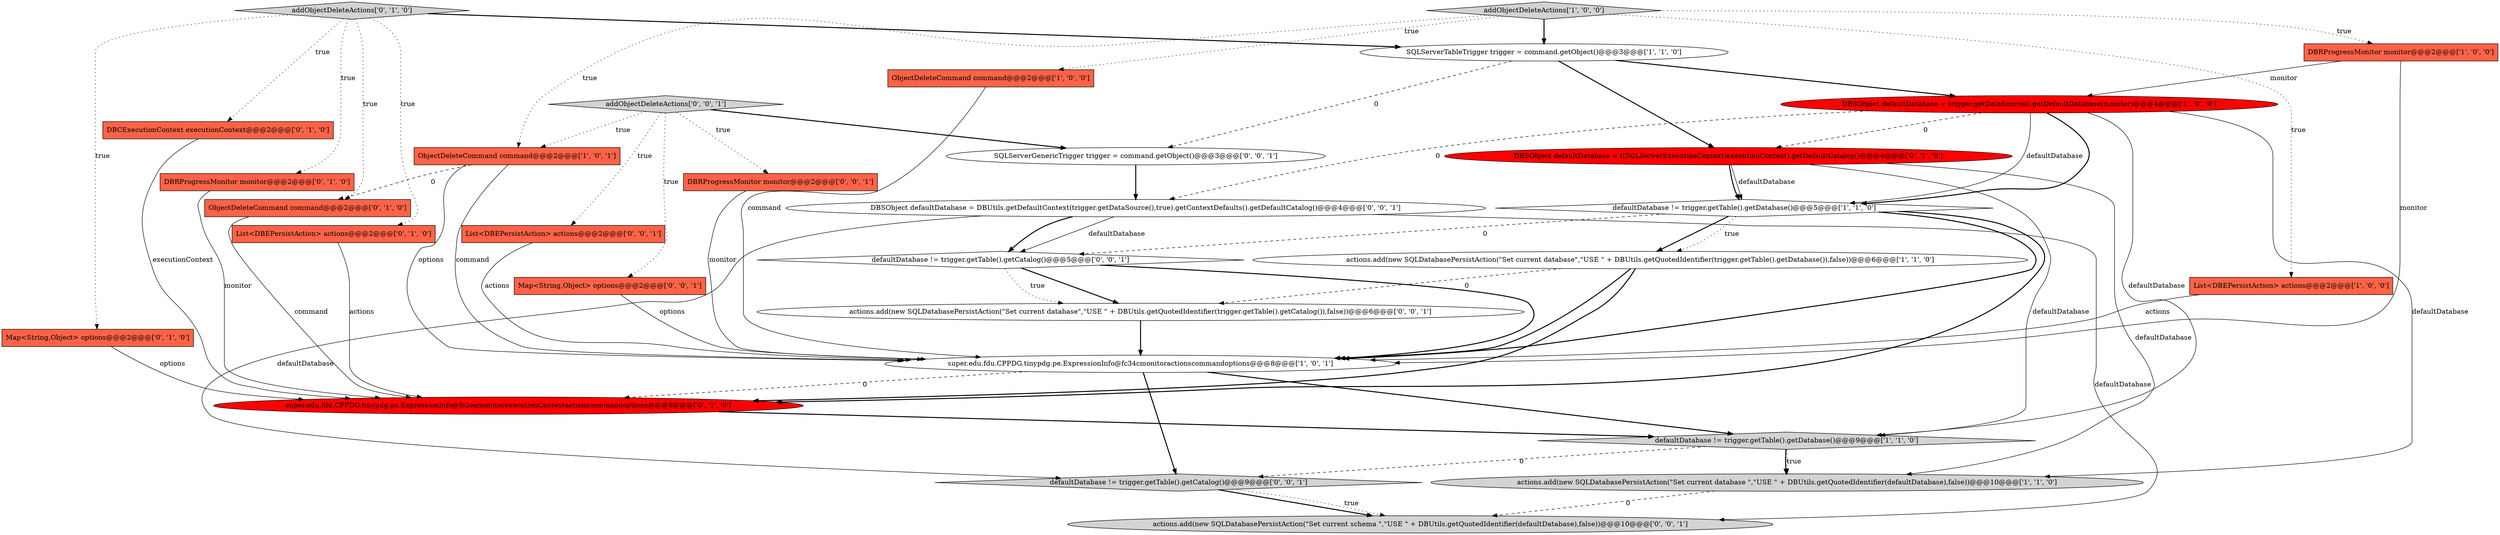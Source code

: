 digraph {
4 [style = filled, label = "ObjectDeleteCommand command@@@2@@@['1', '0', '0']", fillcolor = tomato, shape = box image = "AAA0AAABBB1BBB"];
29 [style = filled, label = "SQLServerGenericTrigger trigger = command.getObject()@@@3@@@['0', '0', '1']", fillcolor = white, shape = ellipse image = "AAA0AAABBB3BBB"];
21 [style = filled, label = "DBRProgressMonitor monitor@@@2@@@['0', '0', '1']", fillcolor = tomato, shape = box image = "AAA0AAABBB3BBB"];
6 [style = filled, label = "super.edu.fdu.CPPDG.tinypdg.pe.ExpressionInfo@fc34cmonitoractionscommandoptions@@@8@@@['1', '0', '1']", fillcolor = white, shape = ellipse image = "AAA0AAABBB1BBB"];
28 [style = filled, label = "List<DBEPersistAction> actions@@@2@@@['0', '0', '1']", fillcolor = tomato, shape = box image = "AAA0AAABBB3BBB"];
27 [style = filled, label = "actions.add(new SQLDatabasePersistAction(\"Set current database\",\"USE \" + DBUtils.getQuotedIdentifier(trigger.getTable().getCatalog()),false))@@@6@@@['0', '0', '1']", fillcolor = white, shape = ellipse image = "AAA0AAABBB3BBB"];
26 [style = filled, label = "Map<String,Object> options@@@2@@@['0', '0', '1']", fillcolor = tomato, shape = box image = "AAA0AAABBB3BBB"];
17 [style = filled, label = "DBCExecutionContext executionContext@@@2@@@['0', '1', '0']", fillcolor = tomato, shape = box image = "AAA0AAABBB2BBB"];
13 [style = filled, label = "DBRProgressMonitor monitor@@@2@@@['0', '1', '0']", fillcolor = tomato, shape = box image = "AAA0AAABBB2BBB"];
16 [style = filled, label = "super.edu.fdu.CPPDG.tinypdg.pe.ExpressionInfo@fc2eamonitorexecutionContextactionscommandoptions@@@8@@@['0', '1', '0']", fillcolor = red, shape = ellipse image = "AAA1AAABBB2BBB"];
2 [style = filled, label = "DBRProgressMonitor monitor@@@2@@@['1', '0', '0']", fillcolor = tomato, shape = box image = "AAA0AAABBB1BBB"];
18 [style = filled, label = "ObjectDeleteCommand command@@@2@@@['0', '1', '0']", fillcolor = tomato, shape = box image = "AAA1AAABBB2BBB"];
25 [style = filled, label = "defaultDatabase != trigger.getTable().getCatalog()@@@9@@@['0', '0', '1']", fillcolor = lightgray, shape = diamond image = "AAA0AAABBB3BBB"];
10 [style = filled, label = "defaultDatabase != trigger.getTable().getDatabase()@@@5@@@['1', '1', '0']", fillcolor = white, shape = diamond image = "AAA0AAABBB1BBB"];
3 [style = filled, label = "actions.add(new SQLDatabasePersistAction(\"Set current database \",\"USE \" + DBUtils.getQuotedIdentifier(defaultDatabase),false))@@@10@@@['1', '1', '0']", fillcolor = lightgray, shape = ellipse image = "AAA0AAABBB1BBB"];
11 [style = filled, label = "DBSObject defaultDatabase = trigger.getDataSource().getDefaultDatabase(monitor)@@@4@@@['1', '0', '0']", fillcolor = red, shape = ellipse image = "AAA1AAABBB1BBB"];
12 [style = filled, label = "addObjectDeleteActions['0', '1', '0']", fillcolor = lightgray, shape = diamond image = "AAA0AAABBB2BBB"];
15 [style = filled, label = "List<DBEPersistAction> actions@@@2@@@['0', '1', '0']", fillcolor = tomato, shape = box image = "AAA0AAABBB2BBB"];
24 [style = filled, label = "addObjectDeleteActions['0', '0', '1']", fillcolor = lightgray, shape = diamond image = "AAA0AAABBB3BBB"];
9 [style = filled, label = "ObjectDeleteCommand command@@@2@@@['1', '0', '1']", fillcolor = tomato, shape = box image = "AAA0AAABBB1BBB"];
7 [style = filled, label = "addObjectDeleteActions['1', '0', '0']", fillcolor = lightgray, shape = diamond image = "AAA0AAABBB1BBB"];
5 [style = filled, label = "List<DBEPersistAction> actions@@@2@@@['1', '0', '0']", fillcolor = tomato, shape = box image = "AAA0AAABBB1BBB"];
19 [style = filled, label = "DBSObject defaultDatabase = ((SQLServerExecutionContext)executionContext).getDefaultCatalog()@@@4@@@['0', '1', '0']", fillcolor = red, shape = ellipse image = "AAA1AAABBB2BBB"];
1 [style = filled, label = "defaultDatabase != trigger.getTable().getDatabase()@@@9@@@['1', '1', '0']", fillcolor = lightgray, shape = diamond image = "AAA0AAABBB1BBB"];
20 [style = filled, label = "DBSObject defaultDatabase = DBUtils.getDefaultContext(trigger.getDataSource(),true).getContextDefaults().getDefaultCatalog()@@@4@@@['0', '0', '1']", fillcolor = white, shape = ellipse image = "AAA0AAABBB3BBB"];
22 [style = filled, label = "actions.add(new SQLDatabasePersistAction(\"Set current schema \",\"USE \" + DBUtils.getQuotedIdentifier(defaultDatabase),false))@@@10@@@['0', '0', '1']", fillcolor = lightgray, shape = ellipse image = "AAA0AAABBB3BBB"];
8 [style = filled, label = "SQLServerTableTrigger trigger = command.getObject()@@@3@@@['1', '1', '0']", fillcolor = white, shape = ellipse image = "AAA0AAABBB1BBB"];
23 [style = filled, label = "defaultDatabase != trigger.getTable().getCatalog()@@@5@@@['0', '0', '1']", fillcolor = white, shape = diamond image = "AAA0AAABBB3BBB"];
14 [style = filled, label = "Map<String,Object> options@@@2@@@['0', '1', '0']", fillcolor = tomato, shape = box image = "AAA0AAABBB2BBB"];
0 [style = filled, label = "actions.add(new SQLDatabasePersistAction(\"Set current database\",\"USE \" + DBUtils.getQuotedIdentifier(trigger.getTable().getDatabase()),false))@@@6@@@['1', '1', '0']", fillcolor = white, shape = ellipse image = "AAA0AAABBB1BBB"];
7->2 [style = dotted, label="true"];
0->16 [style = bold, label=""];
19->10 [style = solid, label="defaultDatabase"];
12->17 [style = dotted, label="true"];
11->20 [style = dashed, label="0"];
20->23 [style = solid, label="defaultDatabase"];
23->27 [style = bold, label=""];
25->22 [style = bold, label=""];
0->6 [style = bold, label=""];
18->16 [style = solid, label="command"];
13->16 [style = solid, label="monitor"];
8->19 [style = bold, label=""];
9->18 [style = dashed, label="0"];
17->16 [style = solid, label="executionContext"];
19->1 [style = solid, label="defaultDatabase"];
1->3 [style = bold, label=""];
12->15 [style = dotted, label="true"];
24->9 [style = dotted, label="true"];
2->11 [style = solid, label="monitor"];
19->10 [style = bold, label=""];
9->6 [style = solid, label="options"];
12->18 [style = dotted, label="true"];
24->29 [style = bold, label=""];
0->27 [style = dashed, label="0"];
3->22 [style = dashed, label="0"];
7->9 [style = dotted, label="true"];
28->6 [style = solid, label="actions"];
7->8 [style = bold, label=""];
24->28 [style = dotted, label="true"];
11->10 [style = solid, label="defaultDatabase"];
10->6 [style = bold, label=""];
27->6 [style = bold, label=""];
2->6 [style = solid, label="monitor"];
7->5 [style = dotted, label="true"];
1->3 [style = dotted, label="true"];
6->1 [style = bold, label=""];
12->14 [style = dotted, label="true"];
29->20 [style = bold, label=""];
12->13 [style = dotted, label="true"];
6->16 [style = dashed, label="0"];
20->23 [style = bold, label=""];
14->16 [style = solid, label="options"];
21->6 [style = solid, label="monitor"];
10->16 [style = bold, label=""];
16->1 [style = bold, label=""];
24->26 [style = dotted, label="true"];
20->22 [style = solid, label="defaultDatabase"];
4->6 [style = solid, label="command"];
11->10 [style = bold, label=""];
9->6 [style = solid, label="command"];
12->8 [style = bold, label=""];
23->6 [style = bold, label=""];
10->0 [style = bold, label=""];
7->4 [style = dotted, label="true"];
11->19 [style = dashed, label="0"];
11->3 [style = solid, label="defaultDatabase"];
23->27 [style = dotted, label="true"];
25->22 [style = dotted, label="true"];
15->16 [style = solid, label="actions"];
10->0 [style = dotted, label="true"];
19->3 [style = solid, label="defaultDatabase"];
20->25 [style = solid, label="defaultDatabase"];
1->25 [style = dashed, label="0"];
24->21 [style = dotted, label="true"];
8->11 [style = bold, label=""];
26->6 [style = solid, label="options"];
8->29 [style = dashed, label="0"];
10->23 [style = dashed, label="0"];
11->1 [style = solid, label="defaultDatabase"];
6->25 [style = bold, label=""];
5->6 [style = solid, label="actions"];
}
